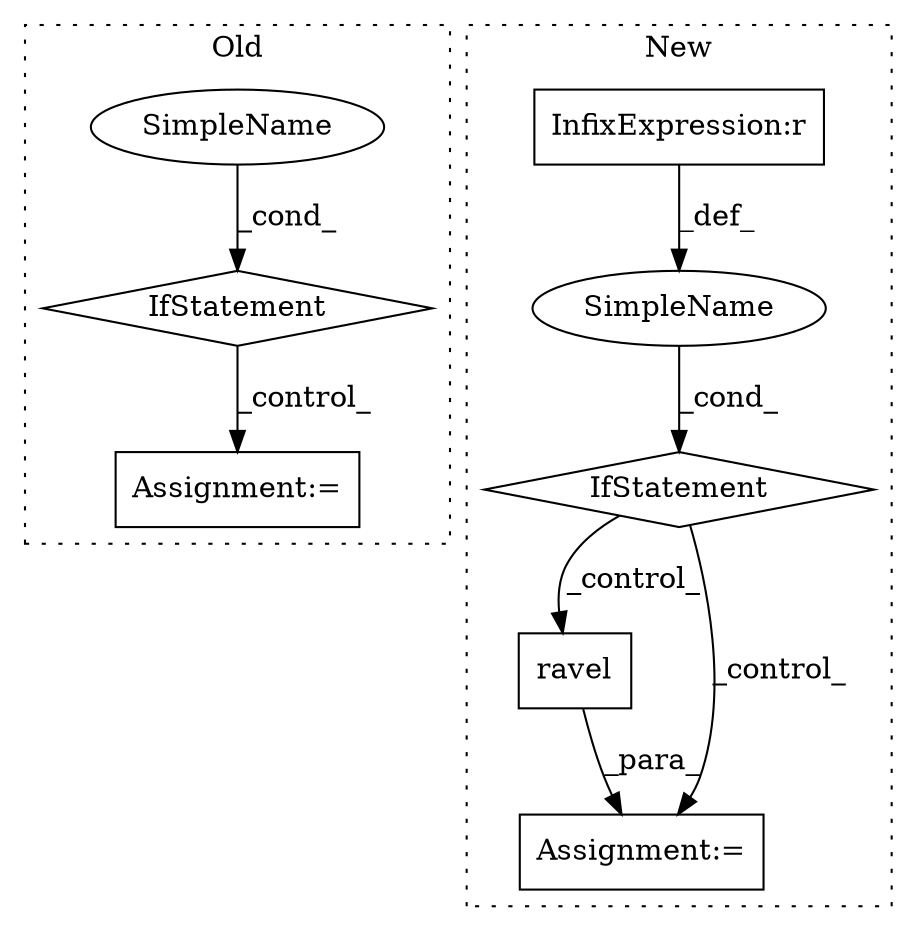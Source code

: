 digraph G {
subgraph cluster0 {
1 [label="IfStatement" a="25" s="2540,2556" l="4,2" shape="diamond"];
7 [label="Assignment:=" a="7" s="2566,2655" l="69,2" shape="box"];
8 [label="SimpleName" a="42" s="" l="" shape="ellipse"];
label = "Old";
style="dotted";
}
subgraph cluster1 {
2 [label="ravel" a="32" s="2116" l="7" shape="box"];
3 [label="Assignment:=" a="7" s="2110" l="1" shape="box"];
4 [label="SimpleName" a="42" s="" l="" shape="ellipse"];
5 [label="IfStatement" a="25" s="2060,2093" l="4,2" shape="diamond"];
6 [label="InfixExpression:r" a="27" s="2077" l="4" shape="box"];
label = "New";
style="dotted";
}
1 -> 7 [label="_control_"];
2 -> 3 [label="_para_"];
4 -> 5 [label="_cond_"];
5 -> 2 [label="_control_"];
5 -> 3 [label="_control_"];
6 -> 4 [label="_def_"];
8 -> 1 [label="_cond_"];
}